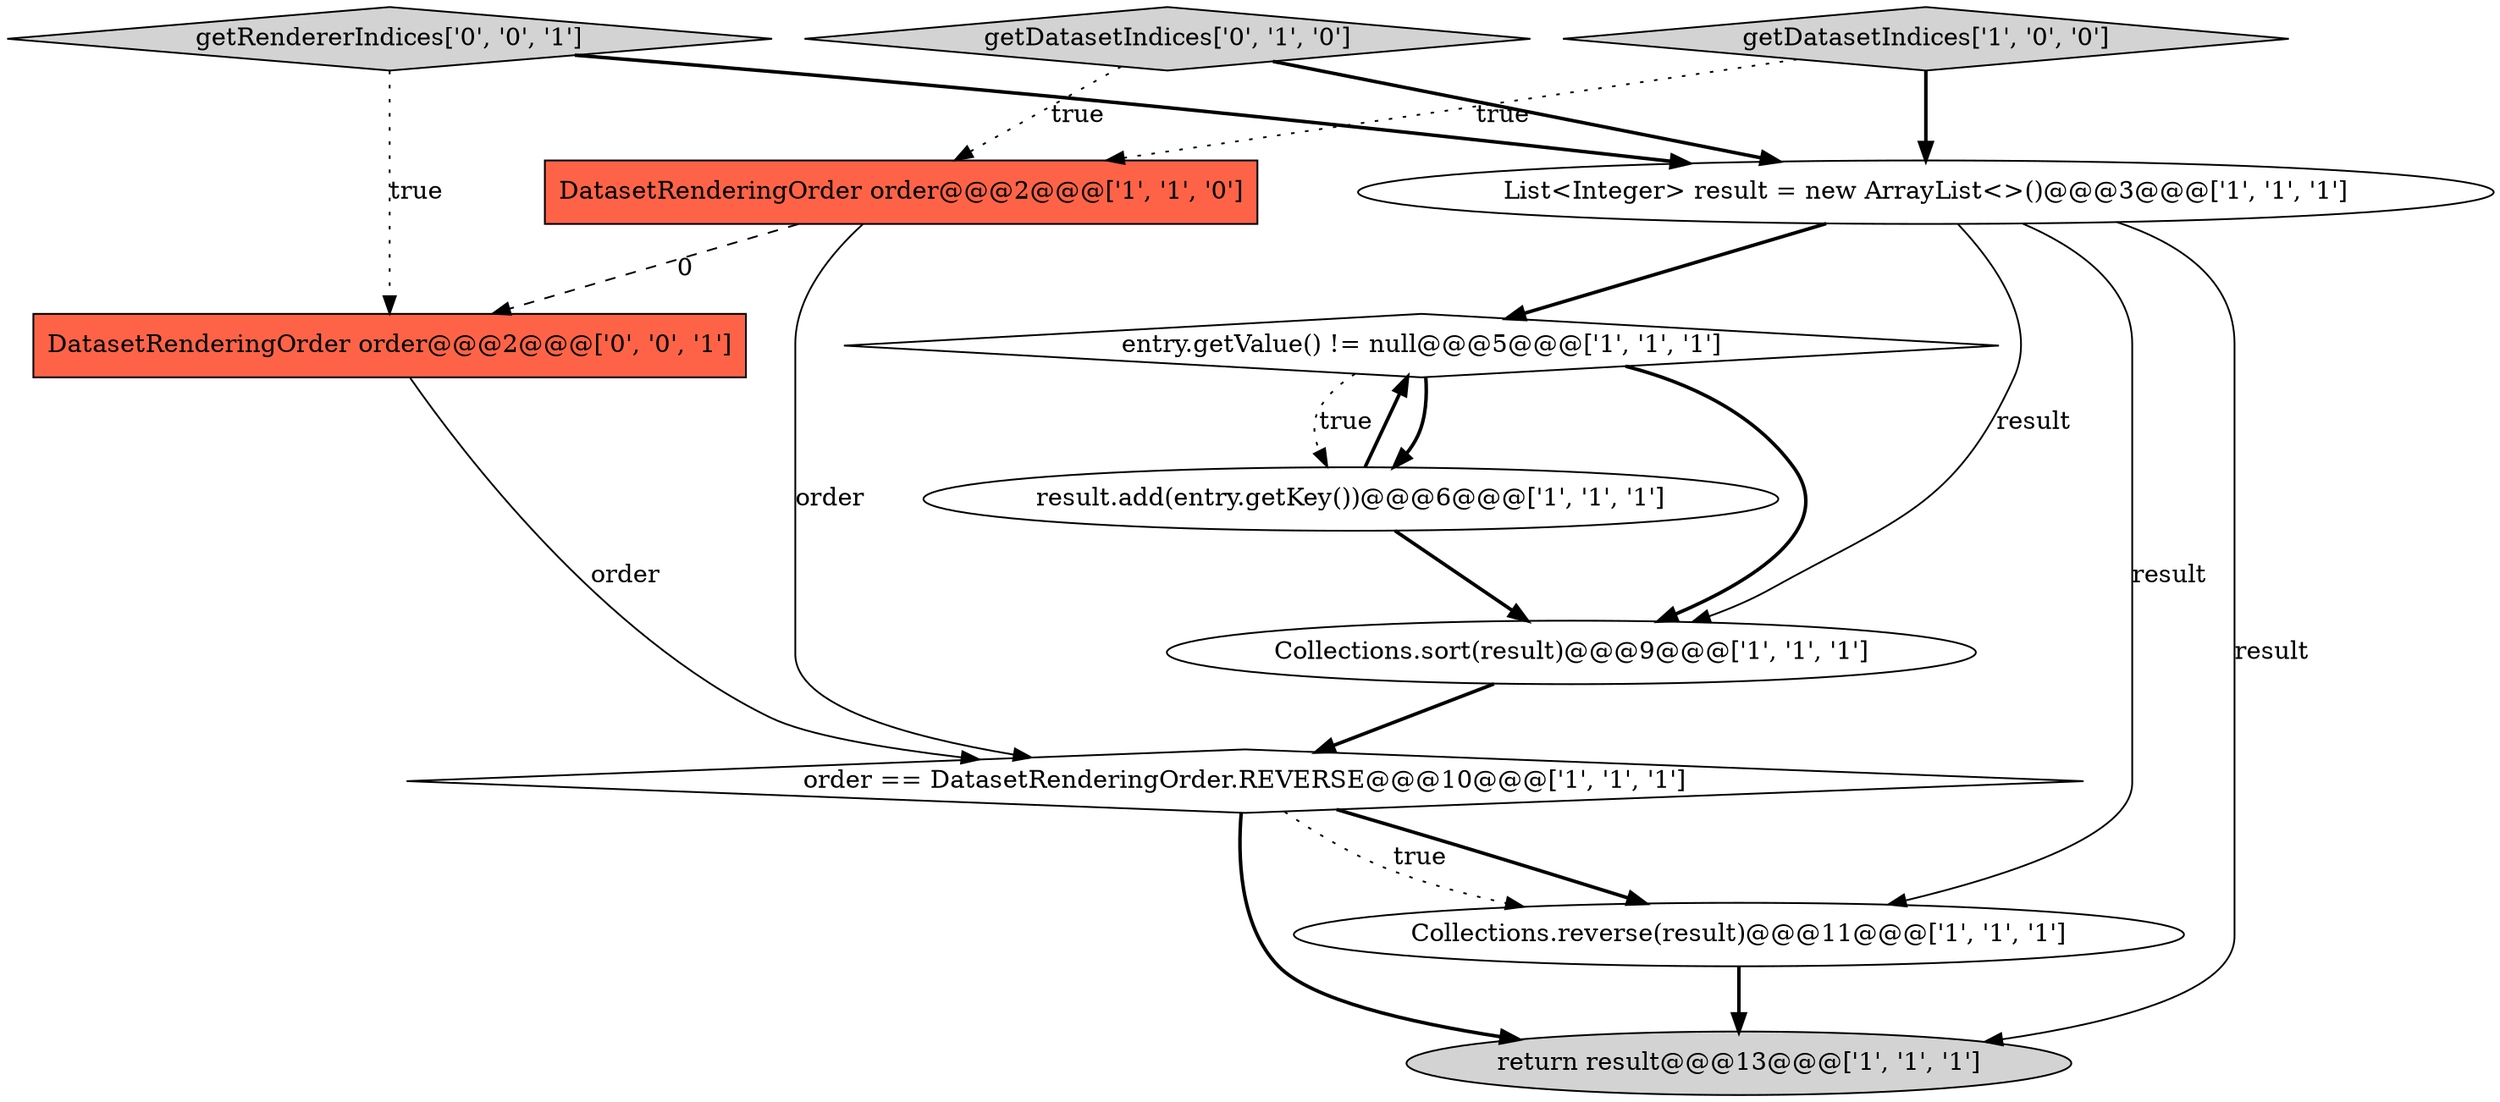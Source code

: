 digraph {
9 [style = filled, label = "getDatasetIndices['0', '1', '0']", fillcolor = lightgray, shape = diamond image = "AAA0AAABBB2BBB"];
6 [style = filled, label = "List<Integer> result = new ArrayList<>()@@@3@@@['1', '1', '1']", fillcolor = white, shape = ellipse image = "AAA0AAABBB1BBB"];
3 [style = filled, label = "Collections.sort(result)@@@9@@@['1', '1', '1']", fillcolor = white, shape = ellipse image = "AAA0AAABBB1BBB"];
1 [style = filled, label = "getDatasetIndices['1', '0', '0']", fillcolor = lightgray, shape = diamond image = "AAA0AAABBB1BBB"];
7 [style = filled, label = "result.add(entry.getKey())@@@6@@@['1', '1', '1']", fillcolor = white, shape = ellipse image = "AAA0AAABBB1BBB"];
10 [style = filled, label = "DatasetRenderingOrder order@@@2@@@['0', '0', '1']", fillcolor = tomato, shape = box image = "AAA0AAABBB3BBB"];
11 [style = filled, label = "getRendererIndices['0', '0', '1']", fillcolor = lightgray, shape = diamond image = "AAA0AAABBB3BBB"];
2 [style = filled, label = "order == DatasetRenderingOrder.REVERSE@@@10@@@['1', '1', '1']", fillcolor = white, shape = diamond image = "AAA0AAABBB1BBB"];
0 [style = filled, label = "entry.getValue() != null@@@5@@@['1', '1', '1']", fillcolor = white, shape = diamond image = "AAA0AAABBB1BBB"];
5 [style = filled, label = "Collections.reverse(result)@@@11@@@['1', '1', '1']", fillcolor = white, shape = ellipse image = "AAA0AAABBB1BBB"];
4 [style = filled, label = "DatasetRenderingOrder order@@@2@@@['1', '1', '0']", fillcolor = tomato, shape = box image = "AAA0AAABBB1BBB"];
8 [style = filled, label = "return result@@@13@@@['1', '1', '1']", fillcolor = lightgray, shape = ellipse image = "AAA0AAABBB1BBB"];
5->8 [style = bold, label=""];
11->10 [style = dotted, label="true"];
3->2 [style = bold, label=""];
0->7 [style = bold, label=""];
2->5 [style = bold, label=""];
0->7 [style = dotted, label="true"];
6->0 [style = bold, label=""];
4->10 [style = dashed, label="0"];
2->5 [style = dotted, label="true"];
6->8 [style = solid, label="result"];
0->3 [style = bold, label=""];
11->6 [style = bold, label=""];
1->6 [style = bold, label=""];
6->3 [style = solid, label="result"];
2->8 [style = bold, label=""];
9->6 [style = bold, label=""];
7->3 [style = bold, label=""];
7->0 [style = bold, label=""];
9->4 [style = dotted, label="true"];
4->2 [style = solid, label="order"];
6->5 [style = solid, label="result"];
10->2 [style = solid, label="order"];
1->4 [style = dotted, label="true"];
}
